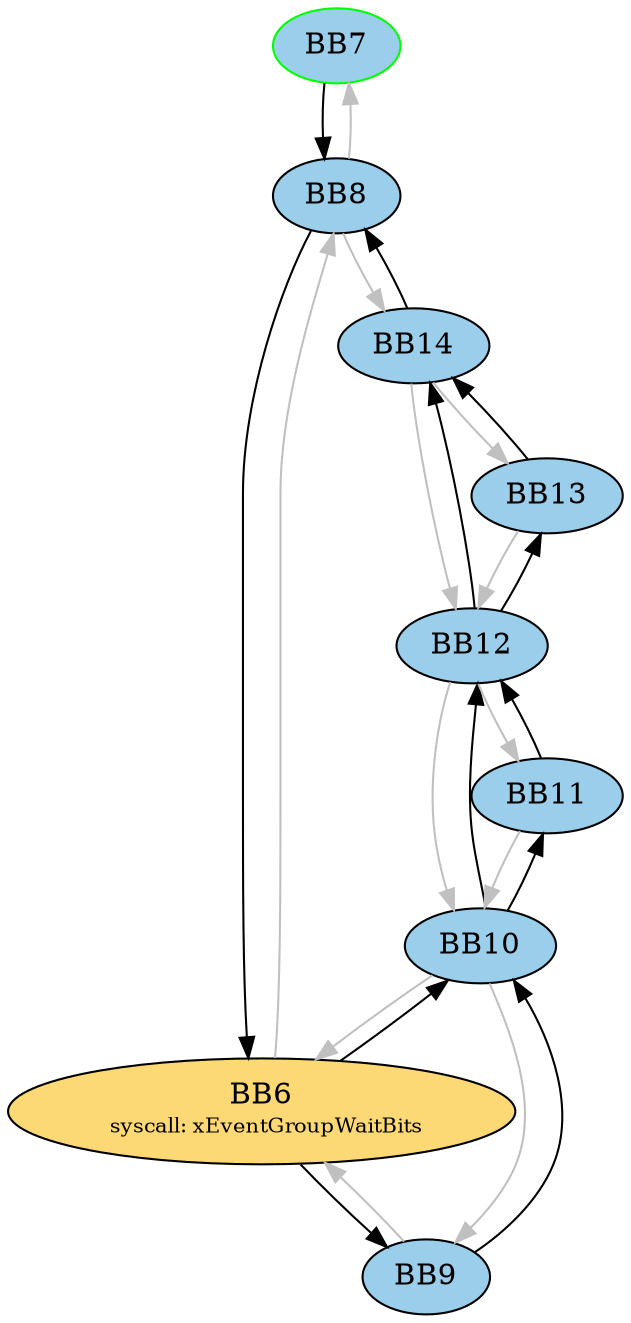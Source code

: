 digraph G {
BB7 -> BB8;
BB7[fillcolor="#9ACEEB" style=filled];
BB8 -> BB6;
BB8[fillcolor="#9ACEEB" style=filled];
BB8 -> BB7[color=grey];
BB8 -> BB14[color=grey];
BB6 -> BB9;
BB6 -> BB10;
BB6[fillcolor="#FCD975" style=filled label=<BB6<BR /> <FONT POINT-SIZE="10">syscall: xEventGroupWaitBits</FONT>>];
BB6 -> BB8[color=grey];
BB9 -> BB10;
BB9[fillcolor="#9ACEEB" style=filled];
BB9 -> BB6[color=grey];
BB10 -> BB11;
BB10 -> BB12;
BB10[fillcolor="#9ACEEB" style=filled];
BB10 -> BB6[color=grey];
BB10 -> BB9[color=grey];
BB11 -> BB12;
BB11[fillcolor="#9ACEEB" style=filled];
BB11 -> BB10[color=grey];
BB12 -> BB13;
BB12 -> BB14;
BB12[fillcolor="#9ACEEB" style=filled];
BB12 -> BB10[color=grey];
BB12 -> BB11[color=grey];
BB13 -> BB14;
BB13[fillcolor="#9ACEEB" style=filled];
BB13 -> BB12[color=grey];
BB14 -> BB8;
BB14[fillcolor="#9ACEEB" style=filled];
BB14 -> BB12[color=grey];
BB14 -> BB13[color=grey];
BB7 [color=green style=filled];
}